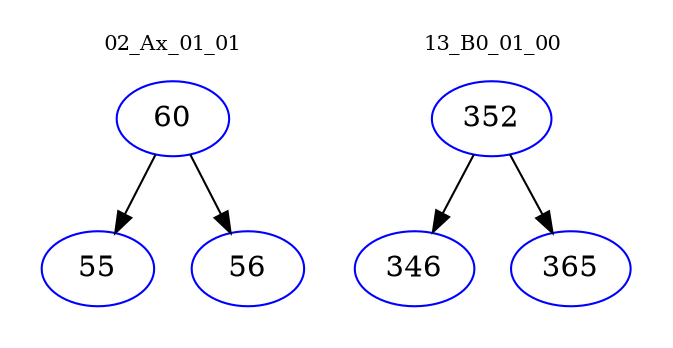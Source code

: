 digraph{
subgraph cluster_0 {
color = white
label = "02_Ax_01_01";
fontsize=10;
T0_60 [label="60", color="blue"]
T0_60 -> T0_55 [color="black"]
T0_55 [label="55", color="blue"]
T0_60 -> T0_56 [color="black"]
T0_56 [label="56", color="blue"]
}
subgraph cluster_1 {
color = white
label = "13_B0_01_00";
fontsize=10;
T1_352 [label="352", color="blue"]
T1_352 -> T1_346 [color="black"]
T1_346 [label="346", color="blue"]
T1_352 -> T1_365 [color="black"]
T1_365 [label="365", color="blue"]
}
}

